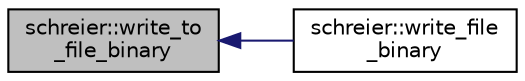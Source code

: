 digraph "schreier::write_to_file_binary"
{
  edge [fontname="Helvetica",fontsize="10",labelfontname="Helvetica",labelfontsize="10"];
  node [fontname="Helvetica",fontsize="10",shape=record];
  rankdir="LR";
  Node5625 [label="schreier::write_to\l_file_binary",height=0.2,width=0.4,color="black", fillcolor="grey75", style="filled", fontcolor="black"];
  Node5625 -> Node5626 [dir="back",color="midnightblue",fontsize="10",style="solid",fontname="Helvetica"];
  Node5626 [label="schreier::write_file\l_binary",height=0.2,width=0.4,color="black", fillcolor="white", style="filled",URL="$d3/dd6/classschreier.html#ab72cab9ab2322675d1a1ad601b556332"];
}
